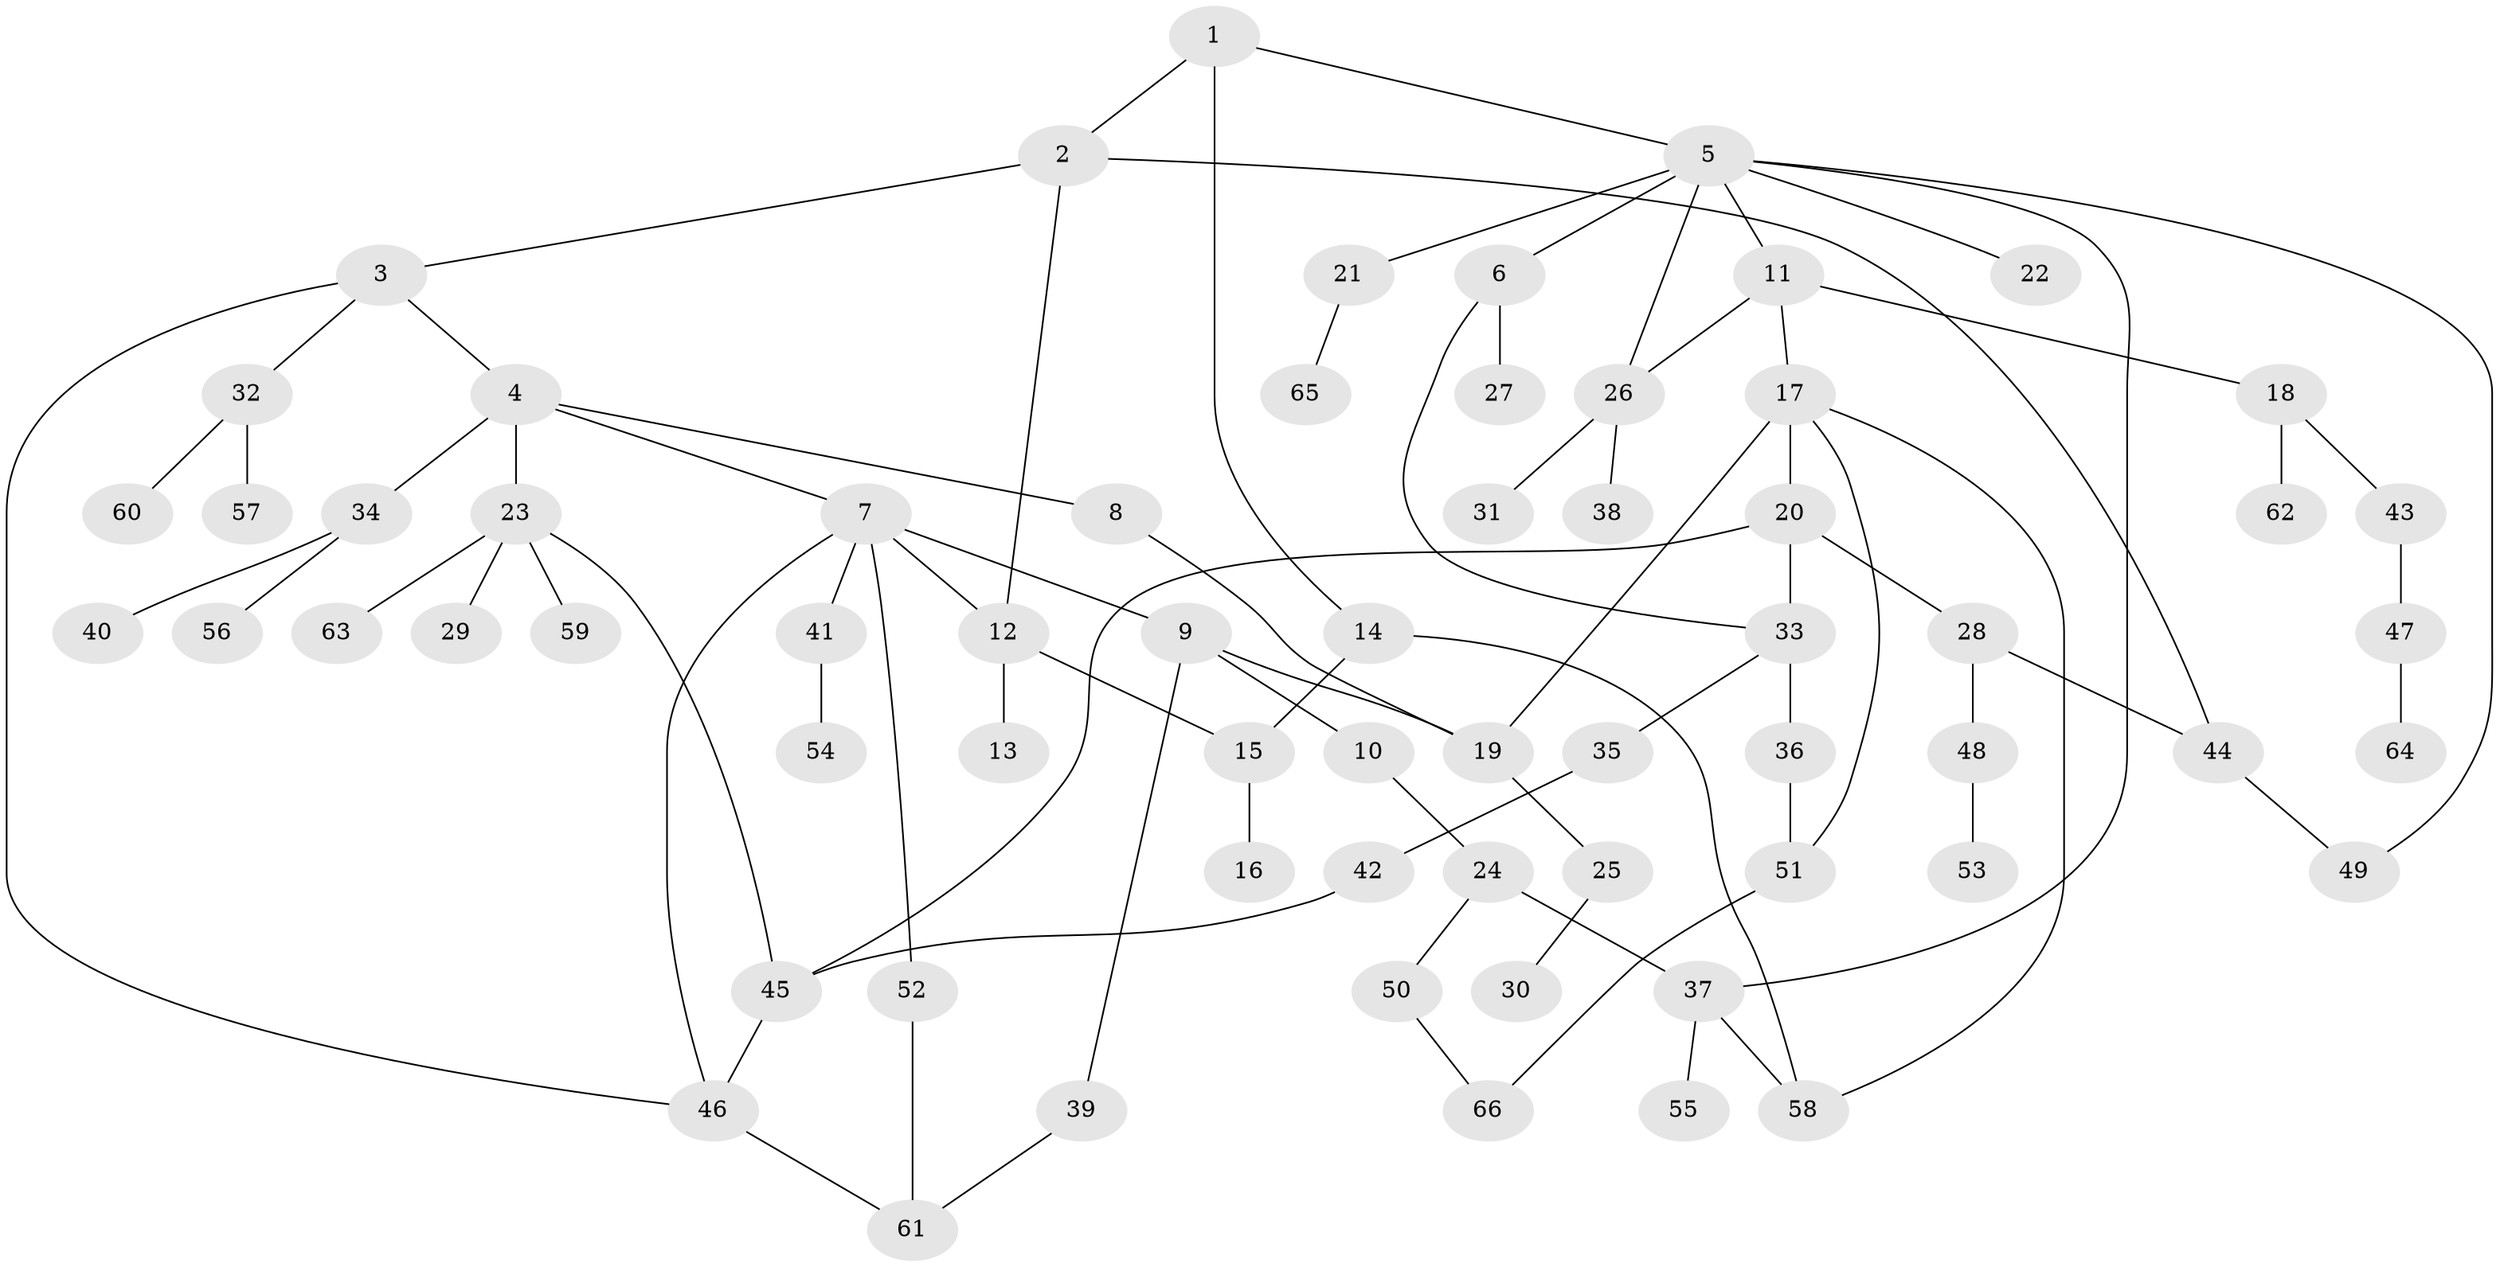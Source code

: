 // Generated by graph-tools (version 1.1) at 2025/01/03/09/25 03:01:00]
// undirected, 66 vertices, 84 edges
graph export_dot {
graph [start="1"]
  node [color=gray90,style=filled];
  1;
  2;
  3;
  4;
  5;
  6;
  7;
  8;
  9;
  10;
  11;
  12;
  13;
  14;
  15;
  16;
  17;
  18;
  19;
  20;
  21;
  22;
  23;
  24;
  25;
  26;
  27;
  28;
  29;
  30;
  31;
  32;
  33;
  34;
  35;
  36;
  37;
  38;
  39;
  40;
  41;
  42;
  43;
  44;
  45;
  46;
  47;
  48;
  49;
  50;
  51;
  52;
  53;
  54;
  55;
  56;
  57;
  58;
  59;
  60;
  61;
  62;
  63;
  64;
  65;
  66;
  1 -- 2;
  1 -- 5;
  1 -- 14;
  2 -- 3;
  2 -- 12;
  2 -- 44;
  3 -- 4;
  3 -- 32;
  3 -- 46;
  4 -- 7;
  4 -- 8;
  4 -- 23;
  4 -- 34;
  5 -- 6;
  5 -- 11;
  5 -- 21;
  5 -- 22;
  5 -- 26;
  5 -- 49;
  5 -- 37;
  6 -- 27;
  6 -- 33;
  7 -- 9;
  7 -- 41;
  7 -- 52;
  7 -- 12;
  7 -- 46;
  8 -- 19;
  9 -- 10;
  9 -- 19;
  9 -- 39;
  10 -- 24;
  11 -- 17;
  11 -- 18;
  11 -- 26;
  12 -- 13;
  12 -- 15;
  14 -- 58;
  14 -- 15;
  15 -- 16;
  17 -- 20;
  17 -- 51;
  17 -- 58;
  17 -- 19;
  18 -- 43;
  18 -- 62;
  19 -- 25;
  20 -- 28;
  20 -- 45;
  20 -- 33;
  21 -- 65;
  23 -- 29;
  23 -- 59;
  23 -- 63;
  23 -- 45;
  24 -- 37;
  24 -- 50;
  25 -- 30;
  26 -- 31;
  26 -- 38;
  28 -- 44;
  28 -- 48;
  32 -- 57;
  32 -- 60;
  33 -- 35;
  33 -- 36;
  34 -- 40;
  34 -- 56;
  35 -- 42;
  36 -- 51;
  37 -- 55;
  37 -- 58;
  39 -- 61;
  41 -- 54;
  42 -- 45;
  43 -- 47;
  44 -- 49;
  45 -- 46;
  46 -- 61;
  47 -- 64;
  48 -- 53;
  50 -- 66;
  51 -- 66;
  52 -- 61;
}
